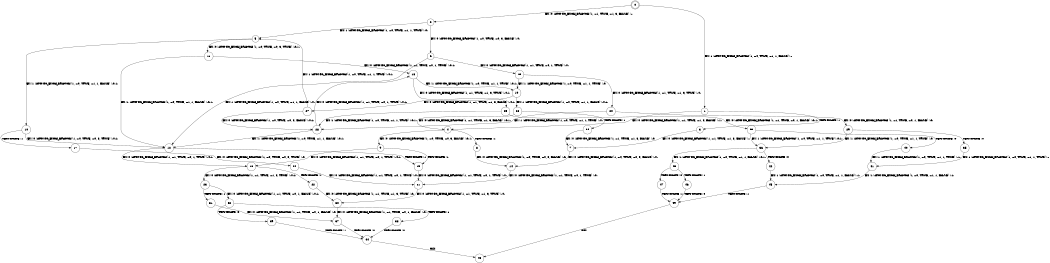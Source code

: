 digraph BCG {
size = "7, 10.5";
center = TRUE;
node [shape = circle];
0 [peripheries = 2];
0 -> 1 [label = "EX !1 !ATOMIC_EXCH_BRANCH (1, +0, TRUE, +1, 1, FALSE) !::"];
0 -> 2 [label = "EX !0 !ATOMIC_EXCH_BRANCH (1, +1, TRUE, +1, 3, FALSE) !::"];
1 -> 3 [label = "TERMINATE !1"];
1 -> 4 [label = "EX !0 !ATOMIC_EXCH_BRANCH (1, +1, TRUE, +1, 3, FALSE) !:1:"];
2 -> 5 [label = "EX !1 !ATOMIC_EXCH_BRANCH (1, +0, TRUE, +1, 1, TRUE) !:0:"];
2 -> 6 [label = "EX !0 !ATOMIC_EXCH_BRANCH (1, +0, TRUE, +0, 3, FALSE) !:0:"];
3 -> 7 [label = "EX !0 !ATOMIC_EXCH_BRANCH (1, +1, TRUE, +1, 3, FALSE) !::"];
4 -> 8 [label = "TERMINATE !1"];
4 -> 9 [label = "EX !0 !ATOMIC_EXCH_BRANCH (1, +0, TRUE, +0, 3, FALSE) !:0:1:"];
5 -> 10 [label = "EX !1 !ATOMIC_EXCH_BRANCH (1, +0, TRUE, +1, 1, FALSE) !:0:1:"];
5 -> 11 [label = "EX !0 !ATOMIC_EXCH_BRANCH (1, +0, TRUE, +0, 3, TRUE) !:0:1:"];
6 -> 12 [label = "EX !1 !ATOMIC_EXCH_BRANCH (1, +0, TRUE, +1, 1, FALSE) !:0:"];
6 -> 13 [label = "EX !0 !ATOMIC_EXCH_BRANCH (1, +1, TRUE, +0, 1, TRUE) !:0:"];
7 -> 14 [label = "EX !0 !ATOMIC_EXCH_BRANCH (1, +0, TRUE, +0, 3, FALSE) !:0:"];
8 -> 14 [label = "EX !0 !ATOMIC_EXCH_BRANCH (1, +0, TRUE, +0, 3, FALSE) !:0:"];
9 -> 15 [label = "TERMINATE !1"];
9 -> 16 [label = "EX !0 !ATOMIC_EXCH_BRANCH (1, +1, TRUE, +0, 1, TRUE) !:0:1:"];
10 -> 17 [label = "TERMINATE !1"];
10 -> 12 [label = "EX !0 !ATOMIC_EXCH_BRANCH (1, +0, TRUE, +0, 3, TRUE) !:0:1:"];
11 -> 12 [label = "EX !1 !ATOMIC_EXCH_BRANCH (1, +0, TRUE, +1, 1, FALSE) !:0:1:"];
11 -> 18 [label = "EX !0 !ATOMIC_EXCH_BRANCH (1, +1, TRUE, +0, 1, TRUE) !:0:1:"];
12 -> 15 [label = "TERMINATE !1"];
12 -> 16 [label = "EX !0 !ATOMIC_EXCH_BRANCH (1, +1, TRUE, +0, 1, TRUE) !:0:1:"];
13 -> 19 [label = "EX !1 !ATOMIC_EXCH_BRANCH (1, +0, TRUE, +1, 1, TRUE) !:0:"];
13 -> 20 [label = "EX !0 !ATOMIC_EXCH_BRANCH (1, +1, TRUE, +1, 3, TRUE) !:0:"];
14 -> 21 [label = "EX !0 !ATOMIC_EXCH_BRANCH (1, +1, TRUE, +0, 1, TRUE) !:0:"];
15 -> 21 [label = "EX !0 !ATOMIC_EXCH_BRANCH (1, +1, TRUE, +0, 1, TRUE) !:0:"];
16 -> 22 [label = "TERMINATE !1"];
16 -> 23 [label = "EX !0 !ATOMIC_EXCH_BRANCH (1, +1, TRUE, +1, 3, TRUE) !:0:1:"];
17 -> 24 [label = "EX !0 !ATOMIC_EXCH_BRANCH (1, +0, TRUE, +0, 3, TRUE) !:0:"];
18 -> 19 [label = "EX !1 !ATOMIC_EXCH_BRANCH (1, +0, TRUE, +1, 1, TRUE) !:0:1:"];
18 -> 25 [label = "EX !0 !ATOMIC_EXCH_BRANCH (1, +1, TRUE, +1, 3, TRUE) !:0:1:"];
19 -> 26 [label = "EX !1 !ATOMIC_EXCH_BRANCH (1, +0, TRUE, +1, 1, FALSE) !:0:1:"];
19 -> 27 [label = "EX !0 !ATOMIC_EXCH_BRANCH (1, +1, TRUE, +1, 3, FALSE) !:0:1:"];
20 -> 28 [label = "EX !1 !ATOMIC_EXCH_BRANCH (1, +0, TRUE, +1, 1, TRUE) !:0:"];
20 -> 29 [label = "EX !0 !ATOMIC_EXCH_BRANCH (1, +1, TRUE, +0, 1, FALSE) !:0:"];
21 -> 30 [label = "EX !0 !ATOMIC_EXCH_BRANCH (1, +1, TRUE, +1, 3, TRUE) !:0:"];
22 -> 30 [label = "EX !0 !ATOMIC_EXCH_BRANCH (1, +1, TRUE, +1, 3, TRUE) !:0:"];
23 -> 31 [label = "TERMINATE !1"];
23 -> 32 [label = "EX !0 !ATOMIC_EXCH_BRANCH (1, +1, TRUE, +0, 1, FALSE) !:0:1:"];
24 -> 21 [label = "EX !0 !ATOMIC_EXCH_BRANCH (1, +1, TRUE, +0, 1, TRUE) !:0:"];
25 -> 28 [label = "EX !1 !ATOMIC_EXCH_BRANCH (1, +0, TRUE, +1, 1, TRUE) !:0:1:"];
25 -> 33 [label = "EX !0 !ATOMIC_EXCH_BRANCH (1, +1, TRUE, +0, 1, FALSE) !:0:1:"];
26 -> 34 [label = "TERMINATE !1"];
26 -> 4 [label = "EX !0 !ATOMIC_EXCH_BRANCH (1, +1, TRUE, +1, 3, FALSE) !:0:1:"];
27 -> 5 [label = "EX !1 !ATOMIC_EXCH_BRANCH (1, +0, TRUE, +1, 1, TRUE) !:0:1:"];
27 -> 28 [label = "EX !0 !ATOMIC_EXCH_BRANCH (1, +0, TRUE, +0, 3, FALSE) !:0:1:"];
28 -> 12 [label = "EX !1 !ATOMIC_EXCH_BRANCH (1, +0, TRUE, +1, 1, FALSE) !:0:1:"];
28 -> 18 [label = "EX !0 !ATOMIC_EXCH_BRANCH (1, +1, TRUE, +0, 1, TRUE) !:0:1:"];
29 -> 35 [label = "TERMINATE !0"];
29 -> 36 [label = "EX !1 !ATOMIC_EXCH_BRANCH (1, +0, TRUE, +1, 1, TRUE) !:0:"];
30 -> 37 [label = "EX !0 !ATOMIC_EXCH_BRANCH (1, +1, TRUE, +0, 1, FALSE) !:0:"];
31 -> 37 [label = "EX !0 !ATOMIC_EXCH_BRANCH (1, +1, TRUE, +0, 1, FALSE) !:0:"];
32 -> 38 [label = "TERMINATE !1"];
32 -> 39 [label = "TERMINATE !0"];
33 -> 40 [label = "TERMINATE !0"];
33 -> 36 [label = "EX !1 !ATOMIC_EXCH_BRANCH (1, +0, TRUE, +1, 1, TRUE) !:0:1:"];
34 -> 7 [label = "EX !0 !ATOMIC_EXCH_BRANCH (1, +1, TRUE, +1, 3, FALSE) !:0:"];
35 -> 41 [label = "EX !1 !ATOMIC_EXCH_BRANCH (1, +0, TRUE, +1, 1, TRUE) !::"];
36 -> 42 [label = "TERMINATE !0"];
36 -> 43 [label = "EX !1 !ATOMIC_EXCH_BRANCH (1, +0, TRUE, +1, 1, FALSE) !:0:1:"];
37 -> 44 [label = "TERMINATE !0"];
38 -> 44 [label = "TERMINATE !0"];
39 -> 44 [label = "TERMINATE !1"];
40 -> 41 [label = "EX !1 !ATOMIC_EXCH_BRANCH (1, +0, TRUE, +1, 1, TRUE) !:1:"];
41 -> 45 [label = "EX !1 !ATOMIC_EXCH_BRANCH (1, +0, TRUE, +1, 1, FALSE) !:1:"];
42 -> 45 [label = "EX !1 !ATOMIC_EXCH_BRANCH (1, +0, TRUE, +1, 1, FALSE) !:1:"];
43 -> 46 [label = "TERMINATE !1"];
43 -> 47 [label = "TERMINATE !0"];
44 -> 48 [label = "exit"];
45 -> 49 [label = "TERMINATE !1"];
46 -> 49 [label = "TERMINATE !0"];
47 -> 49 [label = "TERMINATE !1"];
49 -> 48 [label = "exit"];
}
